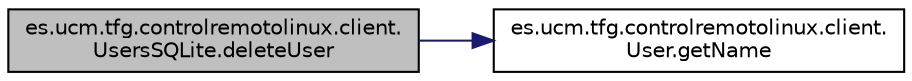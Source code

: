 digraph "es.ucm.tfg.controlremotolinux.client.UsersSQLite.deleteUser"
{
  edge [fontname="Helvetica",fontsize="10",labelfontname="Helvetica",labelfontsize="10"];
  node [fontname="Helvetica",fontsize="10",shape=record];
  rankdir="LR";
  Node1 [label="es.ucm.tfg.controlremotolinux.client.\lUsersSQLite.deleteUser",height=0.2,width=0.4,color="black", fillcolor="grey75", style="filled" fontcolor="black"];
  Node1 -> Node2 [color="midnightblue",fontsize="10",style="solid",fontname="Helvetica"];
  Node2 [label="es.ucm.tfg.controlremotolinux.client.\lUser.getName",height=0.2,width=0.4,color="black", fillcolor="white", style="filled",URL="$classes_1_1ucm_1_1tfg_1_1controlremotolinux_1_1client_1_1User.html#a9a224b1386a94768f5fcecd2808a9233"];
}
